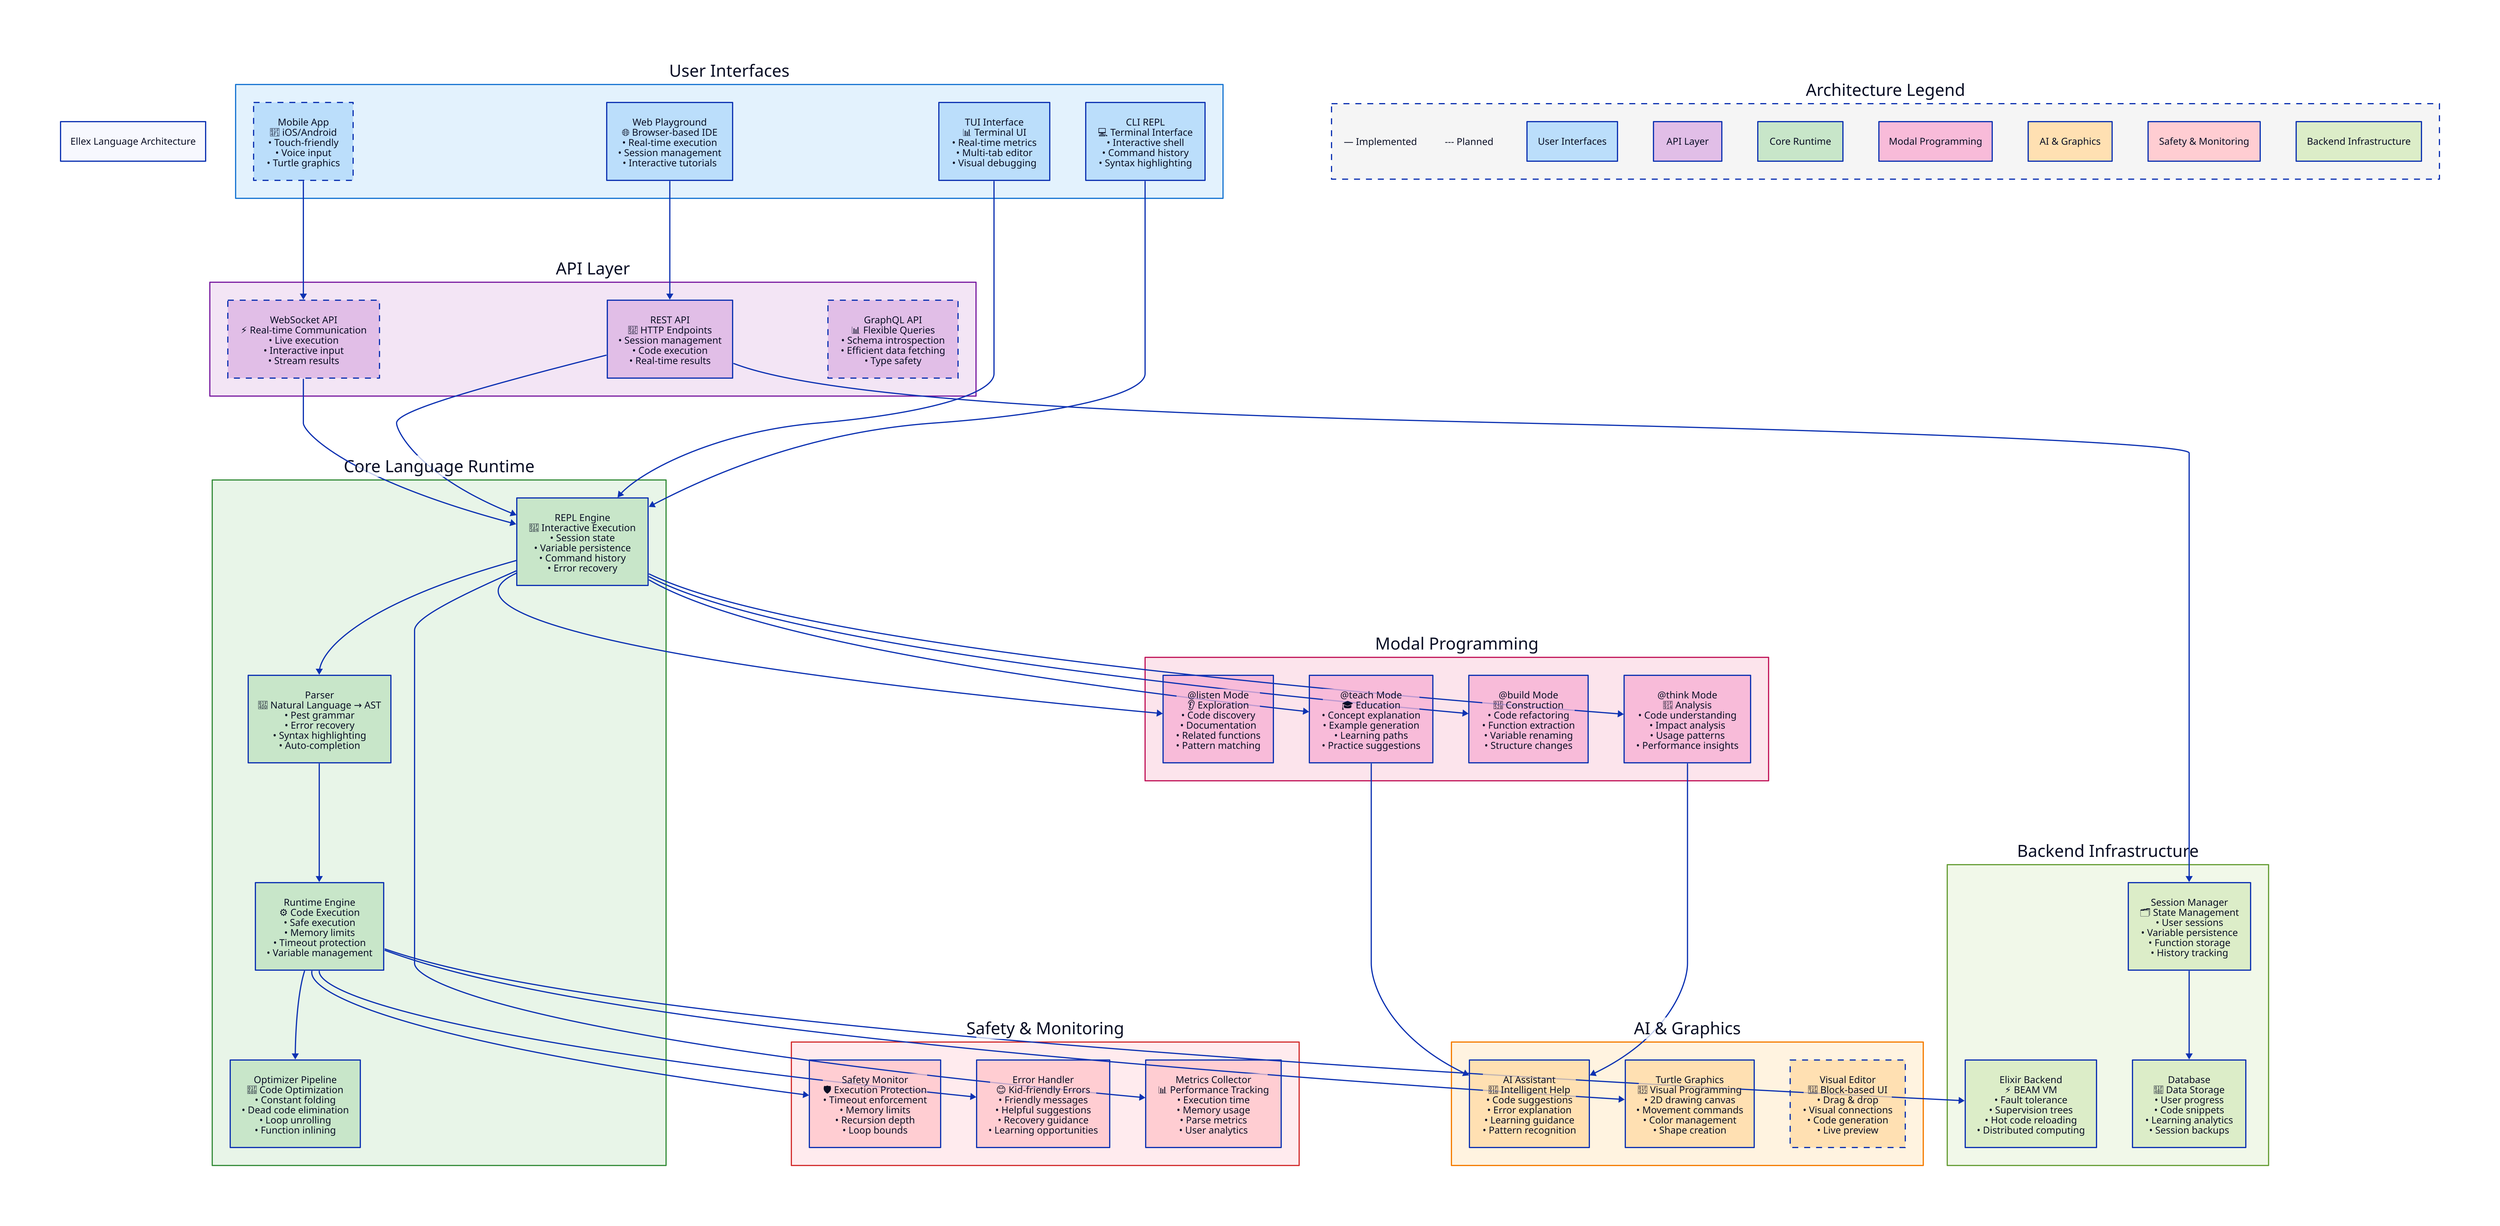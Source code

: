title: Ellex Language Architecture

# User Interfaces Layer
ui_layer: {
  label: "User Interfaces"
  style.fill: "#e3f2fd"
  style.stroke: "#1976d2"
  
  web_playground: {
    label: "Web Playground\n🌐 Browser-based IDE\n• Real-time execution\n• Session management\n• Interactive tutorials"
    shape: rectangle
    style.fill: "#bbdefb"
  }
  
  cli_repl: {
    label: "CLI REPL\n💻 Terminal Interface\n• Interactive shell\n• Command history\n• Syntax highlighting"
    shape: rectangle
    style.fill: "#bbdefb"
  }
  
  tui: {
    label: "TUI Interface\n📊 Terminal UI\n• Real-time metrics\n• Multi-tab editor\n• Visual debugging"
    shape: rectangle
    style.fill: "#bbdefb"
  }
  
  mobile_app: {
    label: "Mobile App\n📱 iOS/Android\n• Touch-friendly\n• Voice input\n• Turtle graphics"
    shape: rectangle
    style.fill: "#bbdefb"
    style.stroke-dash: 5
  }
}

# API Layer
api_layer: {
  label: "API Layer"
  style.fill: "#f3e5f5"
  style.stroke: "#7b1fa2"
  
  rest_api: {
    label: "REST API\n🔌 HTTP Endpoints\n• Session management\n• Code execution\n• Real-time results"
    shape: rectangle
    style.fill: "#e1bee7"
  }
  
  websocket: {
    label: "WebSocket API\n⚡ Real-time Communication\n• Live execution\n• Interactive input\n• Stream results"
    shape: rectangle
    style.fill: "#e1bee7"
    style.stroke-dash: 5
  }
  
  graphql: {
    label: "GraphQL API\n📊 Flexible Queries\n• Schema introspection\n• Efficient data fetching\n• Type safety"
    shape: rectangle
    style.fill: "#e1bee7"
    style.stroke-dash: 5
  }
}

# Core Language Layer
core_layer: {
  label: "Core Language Runtime"
  style.fill: "#e8f5e8"
  style.stroke: "#388e3c"
  
  repl_engine: {
    label: "REPL Engine\n🔄 Interactive Execution\n• Session state\n• Variable persistence\n• Command history\n• Error recovery"
    shape: rectangle
    style.fill: "#c8e6c9"
  }
  
  parser: {
    label: "Parser\n📝 Natural Language → AST\n• Pest grammar\n• Error recovery\n• Syntax highlighting\n• Auto-completion"
    shape: rectangle
    style.fill: "#c8e6c9"
  }
  
  runtime: {
    label: "Runtime Engine\n⚙️ Code Execution\n• Safe execution\n• Memory limits\n• Timeout protection\n• Variable management"
    shape: rectangle
    style.fill: "#c8e6c9"
  }
  
  optimizer: {
    label: "Optimizer Pipeline\n🚀 Code Optimization\n• Constant folding\n• Dead code elimination\n• Loop unrolling\n• Function inlining"
    shape: rectangle
    style.fill: "#c8e6c9"
  }
}

# Modal Programming Layer
modal_layer: {
  label: "Modal Programming"
  style.fill: "#fce4ec"
  style.stroke: "#c2185b"
  
  listen_mode: {
    label: "@listen Mode\n👂 Exploration\n• Code discovery\n• Documentation\n• Related functions\n• Pattern matching"
    shape: rectangle
    style.fill: "#f8bbd9"
  }
  
  think_mode: {
    label: "@think Mode\n🤔 Analysis\n• Code understanding\n• Impact analysis\n• Usage patterns\n• Performance insights"
    shape: rectangle
    style.fill: "#f8bbd9"
  }
  
  build_mode: {
    label: "@build Mode\n🔨 Construction\n• Code refactoring\n• Function extraction\n• Variable renaming\n• Structure changes"
    shape: rectangle
    style.fill: "#f8bbd9"
  }
  
  teach_mode: {
    label: "@teach Mode\n🎓 Education\n• Concept explanation\n• Example generation\n• Learning paths\n• Practice suggestions"
    shape: rectangle
    style.fill: "#f8bbd9"
  }
}

# AI & Graphics Layer
ai_graphics_layer: {
  label: "AI & Graphics"
  style.fill: "#fff3e0"
  style.stroke: "#f57c00"
  
  ai_assistant: {
    label: "AI Assistant\n🤖 Intelligent Help\n• Code suggestions\n• Error explanation\n• Learning guidance\n• Pattern recognition"
    shape: rectangle
    style.fill: "#ffe0b2"
  }
  
  turtle_graphics: {
    label: "Turtle Graphics\n🐢 Visual Programming\n• 2D drawing canvas\n• Movement commands\n• Color management\n• Shape creation"
    shape: rectangle
    style.fill: "#ffe0b2"
  }
  
  visual_editor: {
    label: "Visual Editor\n🎨 Block-based UI\n• Drag & drop\n• Visual connections\n• Code generation\n• Live preview"
    shape: rectangle
    style.fill: "#ffe0b2"
    style.stroke-dash: 5
  }
}

# Safety & Monitoring Layer
safety_layer: {
  label: "Safety & Monitoring"
  style.fill: "#ffebee"
  style.stroke: "#d32f2f"
  
  safety_monitor: {
    label: "Safety Monitor\n🛡️ Execution Protection\n• Timeout enforcement\n• Memory limits\n• Recursion depth\n• Loop bounds"
    shape: rectangle
    style.fill: "#ffcdd2"
  }
  
  error_handler: {
    label: "Error Handler\n😊 Kid-friendly Errors\n• Friendly messages\n• Helpful suggestions\n• Recovery guidance\n• Learning opportunities"
    shape: rectangle
    style.fill: "#ffcdd2"
  }
  
  metrics_collector: {
    label: "Metrics Collector\n📊 Performance Tracking\n• Execution time\n• Memory usage\n• Parse metrics\n• User analytics"
    shape: rectangle
    style.fill: "#ffcdd2"
  }
}

# Backend Infrastructure
backend_layer: {
  label: "Backend Infrastructure"
  style.fill: "#f1f8e9"
  style.stroke: "#689f38"
  
  elixir_backend: {
    label: "Elixir Backend\n⚡ BEAM VM\n• Fault tolerance\n• Supervision trees\n• Hot code reloading\n• Distributed computing"
    shape: rectangle
    style.fill: "#dcedc8"
  }
  
  session_manager: {
    label: "Session Manager\n🗂️ State Management\n• User sessions\n• Variable persistence\n• Function storage\n• History tracking"
    shape: rectangle
    style.fill: "#dcedc8"
  }
  
  database: {
    label: "Database\n💾 Data Storage\n• User progress\n• Code snippets\n• Learning analytics\n• Session backups"
    shape: rectangle
    style.fill: "#dcedc8"
  }
}

# Connections
ui_layer.web_playground -> api_layer.rest_api
ui_layer.cli_repl -> core_layer.repl_engine
ui_layer.tui -> core_layer.repl_engine
ui_layer.mobile_app -> api_layer.websocket

api_layer.rest_api -> core_layer.repl_engine
api_layer.websocket -> core_layer.repl_engine

core_layer.repl_engine -> core_layer.parser
core_layer.parser -> core_layer.runtime
core_layer.runtime -> core_layer.optimizer

core_layer.repl_engine -> modal_layer.listen_mode
core_layer.repl_engine -> modal_layer.think_mode
core_layer.repl_engine -> modal_layer.build_mode
core_layer.repl_engine -> modal_layer.teach_mode

modal_layer.think_mode -> ai_graphics_layer.ai_assistant
modal_layer.teach_mode -> ai_graphics_layer.ai_assistant
core_layer.runtime -> ai_graphics_layer.turtle_graphics

core_layer.runtime -> safety_layer.safety_monitor
core_layer.runtime -> safety_layer.error_handler
core_layer.repl_engine -> safety_layer.metrics_collector

api_layer.rest_api -> backend_layer.session_manager
backend_layer.session_manager -> backend_layer.database
core_layer.runtime -> backend_layer.elixir_backend

# Data Flow Legend
legend: {
  label: "Architecture Legend"
  style.fill: "#f5f5f5"
  style.stroke-dash: 5
  
  solid_line: {
    label: "— Implemented"
    shape: text
  }
  
  dashed_line: {
    label: "--- Planned"
    shape: text
  }
  
  user_interfaces: {
    label: "User Interfaces"
    style.fill: "#bbdefb"
    shape: rectangle
  }
  
  api_layer_legend: {
    label: "API Layer"
    style.fill: "#e1bee7"
    shape: rectangle
  }
  
  core_runtime: {
    label: "Core Runtime"
    style.fill: "#c8e6c9"
    shape: rectangle
  }
  
  modal_programming: {
    label: "Modal Programming"
    style.fill: "#f8bbd9"
    shape: rectangle
  }
  
  ai_graphics: {
    label: "AI & Graphics"
    style.fill: "#ffe0b2"
    shape: rectangle
  }
  
  safety_monitoring: {
    label: "Safety & Monitoring"
    style.fill: "#ffcdd2"
    shape: rectangle
  }
  
  backend_infra: {
    label: "Backend Infrastructure"
    style.fill: "#dcedc8"
    shape: rectangle
  }
}